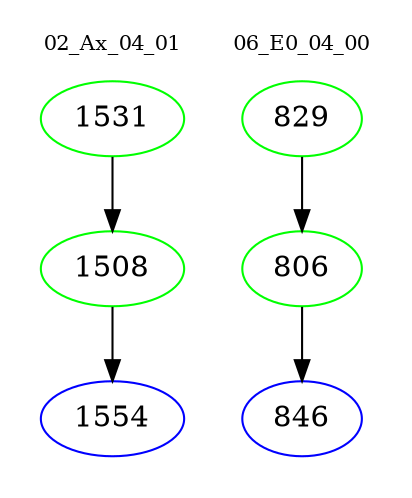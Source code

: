 digraph{
subgraph cluster_0 {
color = white
label = "02_Ax_04_01";
fontsize=10;
T0_1531 [label="1531", color="green"]
T0_1531 -> T0_1508 [color="black"]
T0_1508 [label="1508", color="green"]
T0_1508 -> T0_1554 [color="black"]
T0_1554 [label="1554", color="blue"]
}
subgraph cluster_1 {
color = white
label = "06_E0_04_00";
fontsize=10;
T1_829 [label="829", color="green"]
T1_829 -> T1_806 [color="black"]
T1_806 [label="806", color="green"]
T1_806 -> T1_846 [color="black"]
T1_846 [label="846", color="blue"]
}
}
